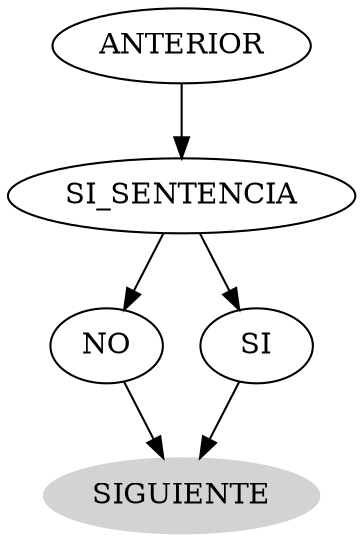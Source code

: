 /*digraph tortilla_v3 {

 batir_huevos -> echar_sal_huevos
 esperar_a_que_se_doren -> echar_sal_patatas
       node [shape=diamond,style=filled,color=lightgrey]; "ingredientes";
 ingredientes -> pelar_patatas
        node [shape=box,style=filled,color=lightgrey];pelar_patatas -> cortar_patatas
        cortar_patatas -> freir_patatas
        freir_patatas -> esperar_a_que_se_doren
        freir_patatas -> batir_huevos
        echar_sal_patatas -> mezclar_huevos_patatas
        echar_sal_huevos -> mezclar_huevos_patatas
        mezclar_huevos_patatas -> cocinar
        cocinar -> dar_la_vuelta
        dar_la_vuelta -> cocinar
        dar_la_vuelta -> servir
}
*/
digraph grafica {
ANTERIOR -> SI_SENTENCIA
SI_SENTENCIA -> NO
SI_SENTENCIA -> SI
node [shape=ellipse,style=filled,color=lightgrey];NO -> SIGUIENTE
SI -> SIGUIENTE

 }
